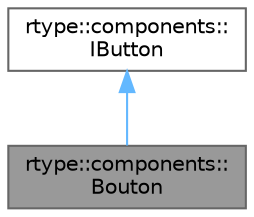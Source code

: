 digraph "rtype::components::Bouton"
{
 // LATEX_PDF_SIZE
  bgcolor="transparent";
  edge [fontname=Helvetica,fontsize=10,labelfontname=Helvetica,labelfontsize=10];
  node [fontname=Helvetica,fontsize=10,shape=box,height=0.2,width=0.4];
  Node1 [label="rtype::components::\lBouton",height=0.2,width=0.4,color="gray40", fillcolor="grey60", style="filled", fontcolor="black",tooltip="This class is the base class for all the bonus in the game."];
  Node2 -> Node1 [dir="back",color="steelblue1",style="solid"];
  Node2 [label="rtype::components::\lIButton",height=0.2,width=0.4,color="gray40", fillcolor="white", style="filled",URL="$classrtype_1_1components_1_1IButton.html",tooltip="This class is the base class for all the button interface."];
}
